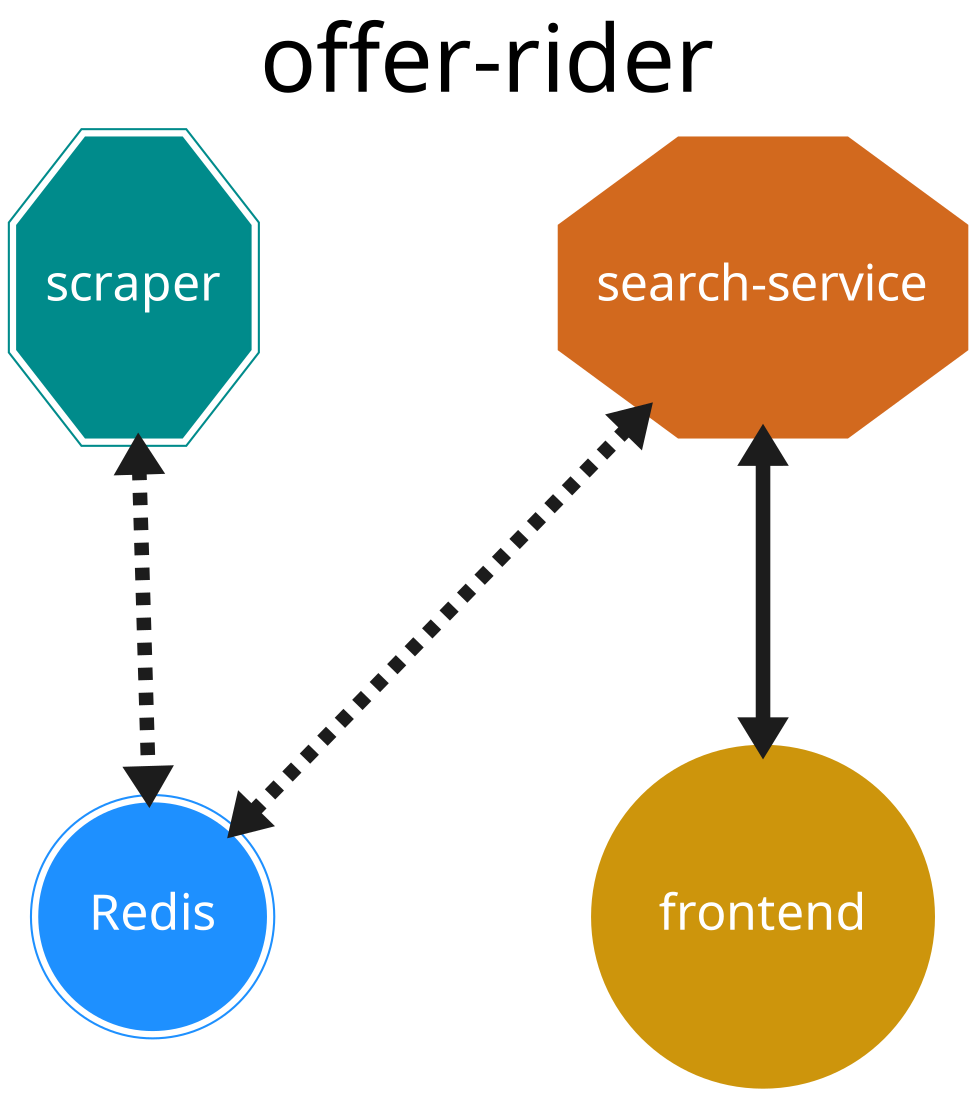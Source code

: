 digraph bigstore {
    
    label="offer-rider"
    labelloc=t
    fontname="JetBrains Mono Medium"

    graph [fontsize=45 ranksep=2]
    node [fontname="JetBrains Mono Medium" fontcolor=white]
    edge [dir=both penwidth=7] 
    nodesep=2

    subgraph scraper {
        node [padding=5 fontsize=24 shape=doubleoctagon style=filled color=cyan4 height=2]

        "scraper"
    }
    
    subgraph searchservice {
        node [padding=5 fontsize=24 shape=octagon style=filled color=chocolate height=2 colorsheme=paired12]
        edge [style=bold colorscheme="paired12"]

        "search-service"
    }

    subgraph frontend {
        node [padding=5 fontsize=24 shape=circle style=filled color=darkgoldenrod3 colorsheme=paired12]
        edge [style=bold colorscheme="paired12"]

        { rank=sink; "frontend" }
    }

    subgraph eventbroker {
        node [fontsize=24 shape=doublecircle style=filled color=dodgerblue1]

        { rank=sink; "Redis" }
    }

    subgraph backend_connections {
        "scraper" -> "Redis" [color=grey11 style=dashed]
        "search-service" -> "Redis" [color=grey11 style=dashed]
    }

    subgraph frontend_connections {
        "frontend" -> "search-service" [color=grey11]
    }
}
